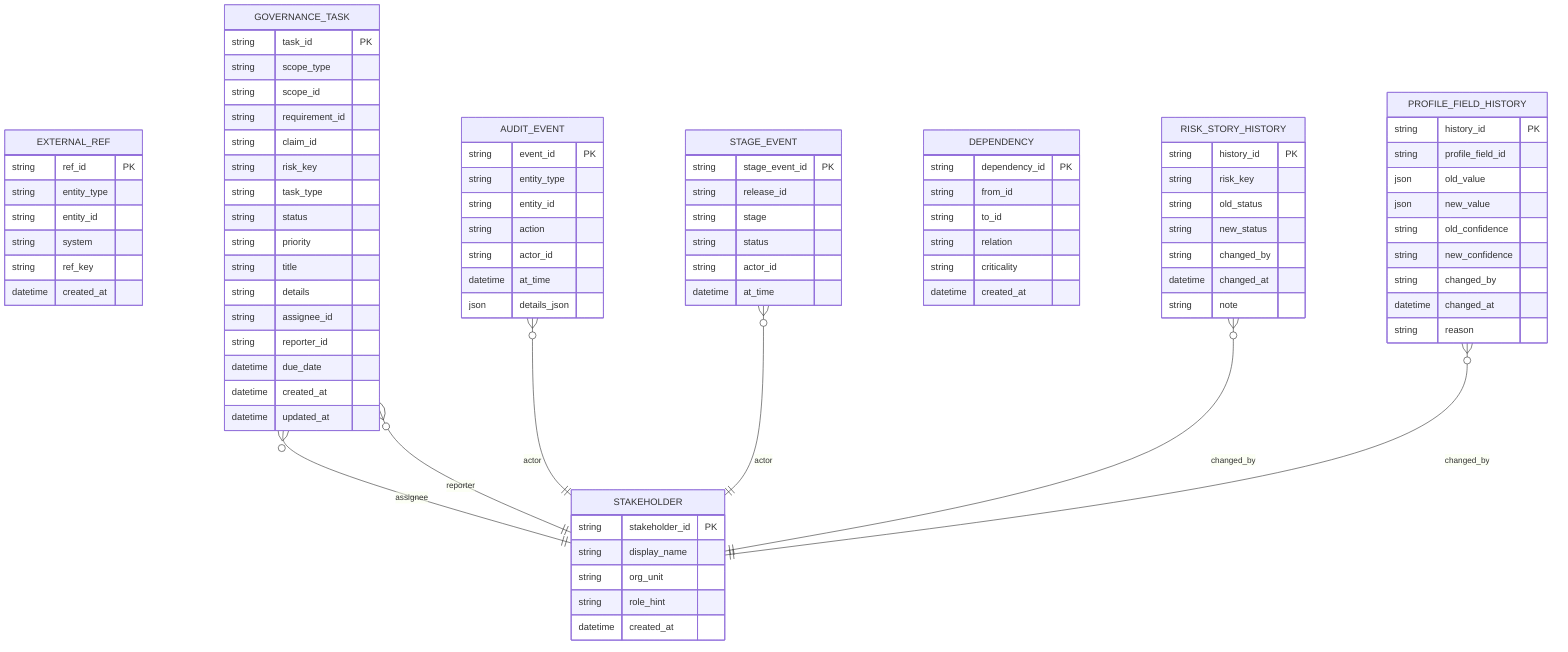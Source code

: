 erDiagram
    STAKEHOLDER {
        string stakeholder_id PK
        string display_name
        string org_unit
        string role_hint
        datetime created_at
    }

    EXTERNAL_REF {
        string ref_id PK
        string entity_type
        string entity_id
        string system
        string ref_key
        datetime created_at
    }

    GOVERNANCE_TASK {
        string task_id PK
        string scope_type
        string scope_id
        string requirement_id
        string claim_id
        string risk_key
        string task_type
        string status
        string priority
        string title
        string details
        string assignee_id
        string reporter_id
        datetime due_date
        datetime created_at
        datetime updated_at
    }

    AUDIT_EVENT {
        string event_id PK
        string entity_type
        string entity_id
        string action
        string actor_id
        datetime at_time
        json details_json
    }

    STAGE_EVENT {
        string stage_event_id PK
        string release_id
        string stage
        string status
        string actor_id
        datetime at_time
    }

    DEPENDENCY {
        string dependency_id PK
        string from_id
        string to_id
        string relation
        string criticality
        datetime created_at
    }

    RISK_STORY_HISTORY {
        string history_id PK
        string risk_key
        string old_status
        string new_status
        string changed_by
        datetime changed_at
        string note
    }

    PROFILE_FIELD_HISTORY {
        string history_id PK
        string profile_field_id
        json   old_value
        json   new_value
        string old_confidence
        string new_confidence
        string changed_by
        datetime changed_at
        string reason
    }

    GOVERNANCE_TASK }o--|| STAKEHOLDER : assignee
    GOVERNANCE_TASK }o--|| STAKEHOLDER : reporter
    AUDIT_EVENT     }o--|| STAKEHOLDER : actor
    STAGE_EVENT     }o--|| STAKEHOLDER : actor
    RISK_STORY_HISTORY }o--|| STAKEHOLDER : changed_by
    PROFILE_FIELD_HISTORY }o--|| STAKEHOLDER : changed_by